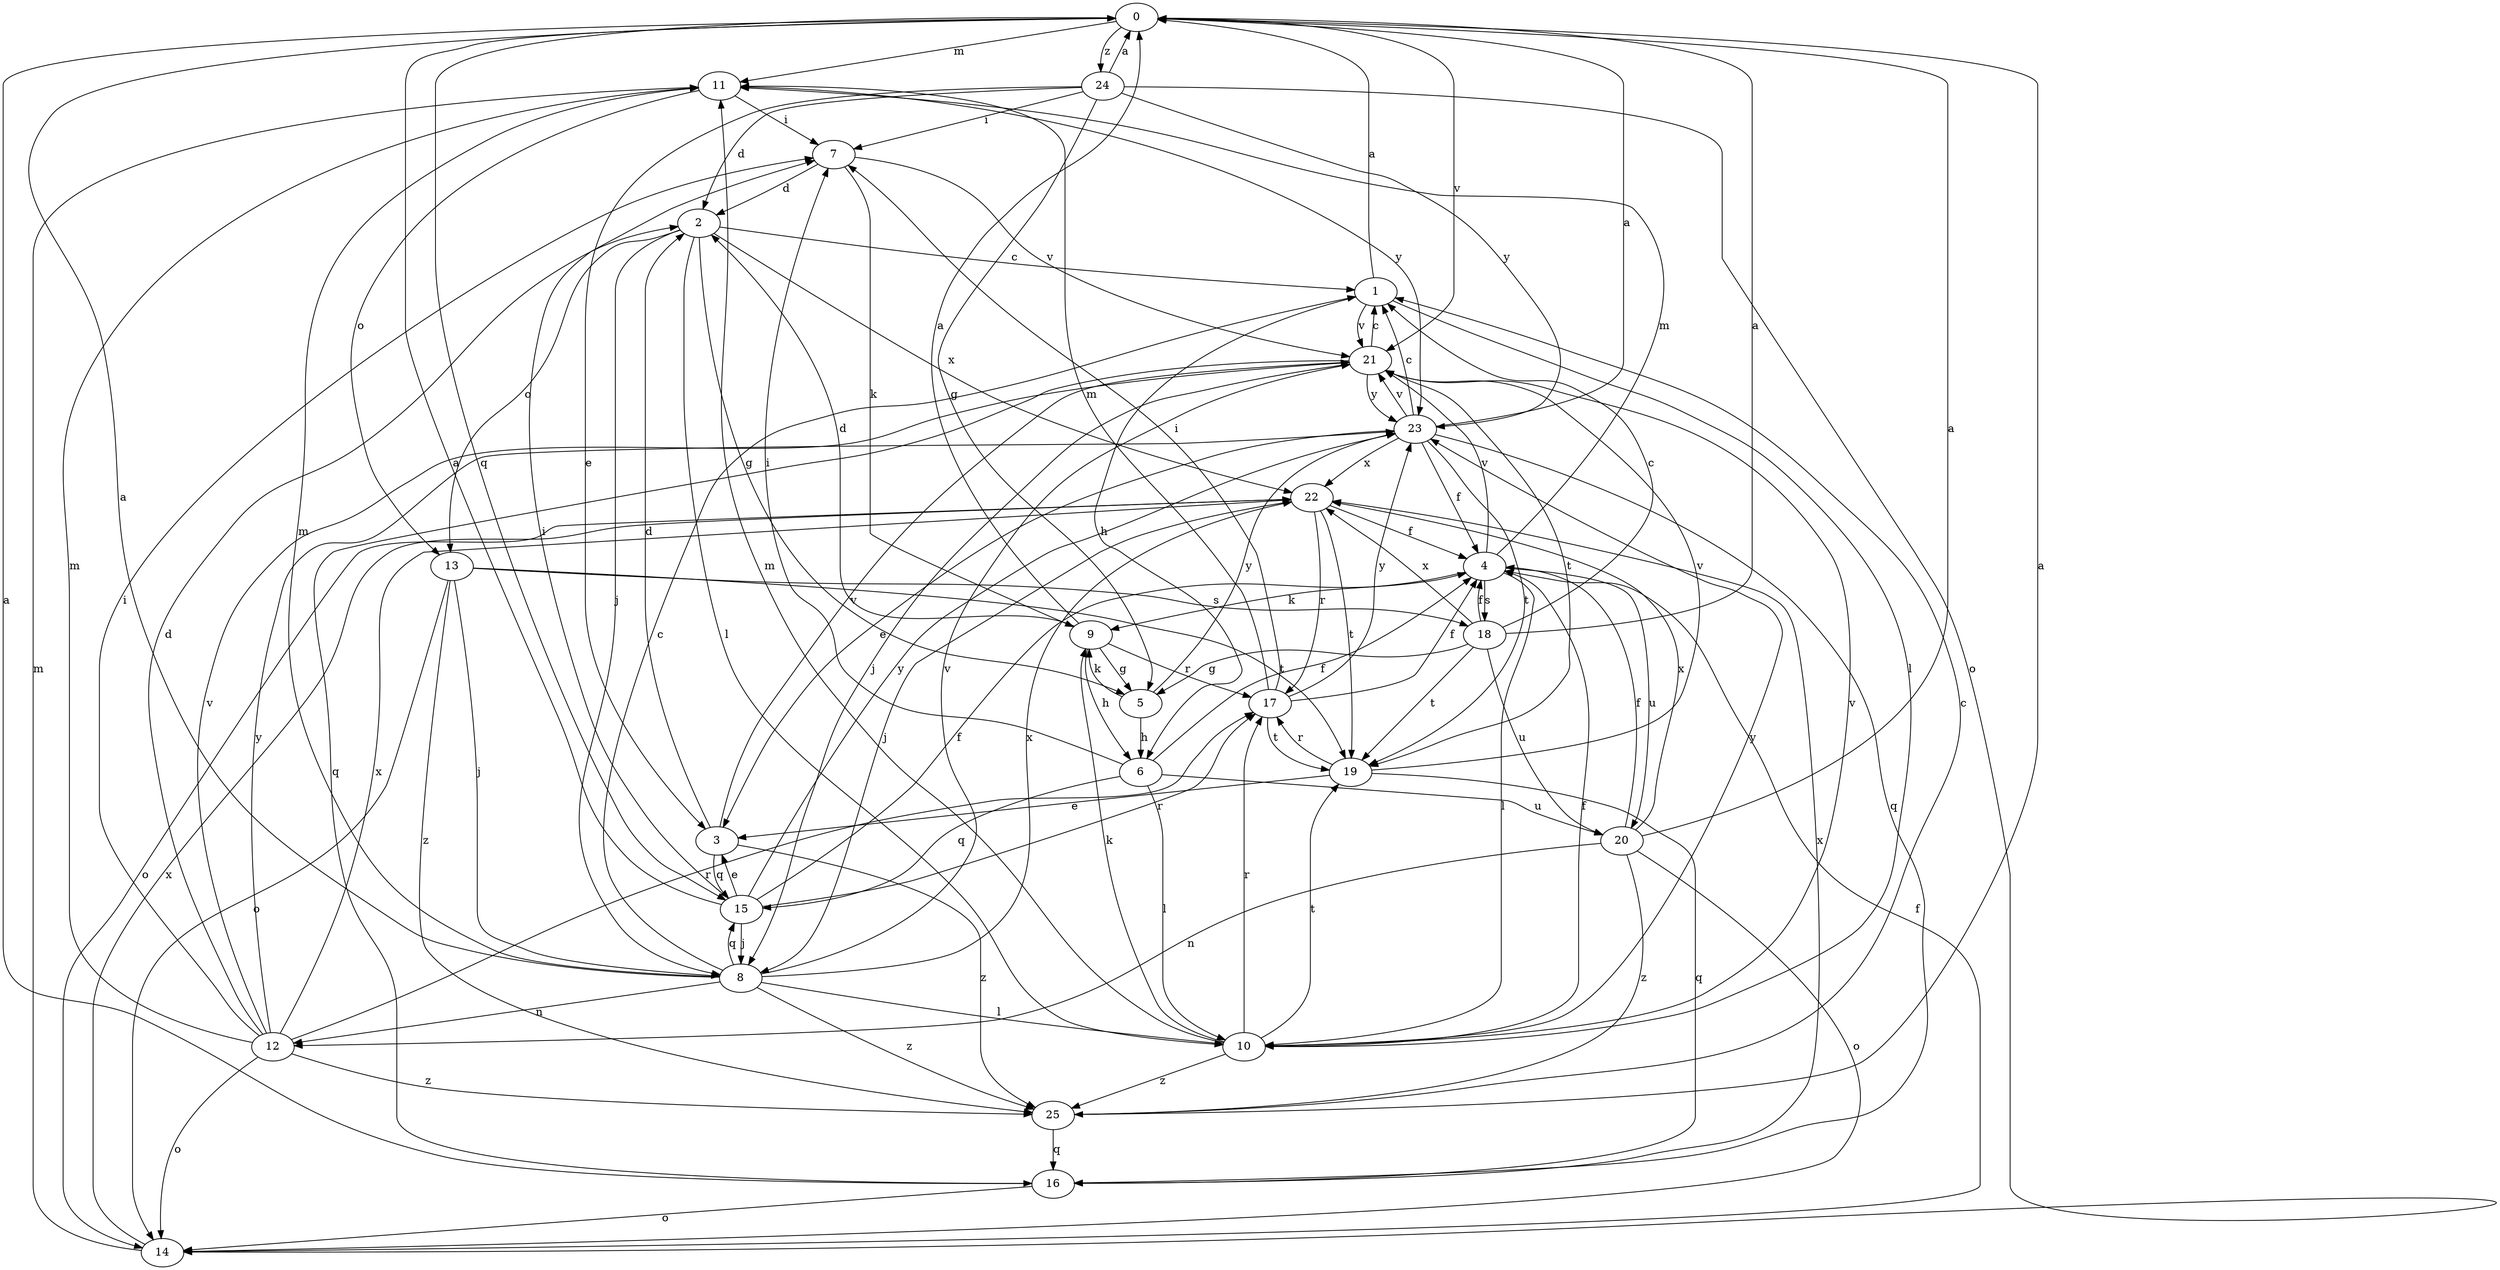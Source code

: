 strict digraph  {
0;
1;
2;
3;
4;
5;
6;
7;
8;
9;
10;
11;
12;
13;
14;
15;
16;
17;
18;
19;
20;
21;
22;
23;
24;
25;
0 -> 11  [label=m];
0 -> 15  [label=q];
0 -> 21  [label=v];
0 -> 24  [label=z];
1 -> 0  [label=a];
1 -> 6  [label=h];
1 -> 10  [label=l];
1 -> 21  [label=v];
2 -> 1  [label=c];
2 -> 5  [label=g];
2 -> 8  [label=j];
2 -> 10  [label=l];
2 -> 13  [label=o];
2 -> 22  [label=x];
3 -> 2  [label=d];
3 -> 15  [label=q];
3 -> 21  [label=v];
3 -> 25  [label=z];
4 -> 9  [label=k];
4 -> 10  [label=l];
4 -> 11  [label=m];
4 -> 18  [label=s];
4 -> 20  [label=u];
4 -> 21  [label=v];
5 -> 6  [label=h];
5 -> 9  [label=k];
5 -> 23  [label=y];
6 -> 4  [label=f];
6 -> 7  [label=i];
6 -> 10  [label=l];
6 -> 15  [label=q];
6 -> 20  [label=u];
7 -> 2  [label=d];
7 -> 9  [label=k];
7 -> 21  [label=v];
8 -> 0  [label=a];
8 -> 1  [label=c];
8 -> 10  [label=l];
8 -> 11  [label=m];
8 -> 12  [label=n];
8 -> 15  [label=q];
8 -> 21  [label=v];
8 -> 22  [label=x];
8 -> 25  [label=z];
9 -> 0  [label=a];
9 -> 2  [label=d];
9 -> 5  [label=g];
9 -> 6  [label=h];
9 -> 17  [label=r];
10 -> 4  [label=f];
10 -> 9  [label=k];
10 -> 11  [label=m];
10 -> 17  [label=r];
10 -> 19  [label=t];
10 -> 21  [label=v];
10 -> 23  [label=y];
10 -> 25  [label=z];
11 -> 7  [label=i];
11 -> 13  [label=o];
11 -> 23  [label=y];
12 -> 2  [label=d];
12 -> 7  [label=i];
12 -> 11  [label=m];
12 -> 14  [label=o];
12 -> 17  [label=r];
12 -> 21  [label=v];
12 -> 22  [label=x];
12 -> 23  [label=y];
12 -> 25  [label=z];
13 -> 8  [label=j];
13 -> 14  [label=o];
13 -> 18  [label=s];
13 -> 19  [label=t];
13 -> 25  [label=z];
14 -> 4  [label=f];
14 -> 11  [label=m];
14 -> 22  [label=x];
15 -> 0  [label=a];
15 -> 3  [label=e];
15 -> 4  [label=f];
15 -> 7  [label=i];
15 -> 8  [label=j];
15 -> 17  [label=r];
15 -> 23  [label=y];
16 -> 0  [label=a];
16 -> 14  [label=o];
16 -> 22  [label=x];
17 -> 4  [label=f];
17 -> 7  [label=i];
17 -> 11  [label=m];
17 -> 19  [label=t];
17 -> 23  [label=y];
18 -> 0  [label=a];
18 -> 1  [label=c];
18 -> 4  [label=f];
18 -> 5  [label=g];
18 -> 19  [label=t];
18 -> 20  [label=u];
18 -> 22  [label=x];
19 -> 3  [label=e];
19 -> 16  [label=q];
19 -> 17  [label=r];
19 -> 21  [label=v];
20 -> 0  [label=a];
20 -> 4  [label=f];
20 -> 12  [label=n];
20 -> 14  [label=o];
20 -> 22  [label=x];
20 -> 25  [label=z];
21 -> 1  [label=c];
21 -> 8  [label=j];
21 -> 16  [label=q];
21 -> 19  [label=t];
21 -> 23  [label=y];
22 -> 4  [label=f];
22 -> 8  [label=j];
22 -> 14  [label=o];
22 -> 17  [label=r];
22 -> 19  [label=t];
23 -> 0  [label=a];
23 -> 1  [label=c];
23 -> 3  [label=e];
23 -> 4  [label=f];
23 -> 16  [label=q];
23 -> 19  [label=t];
23 -> 21  [label=v];
23 -> 22  [label=x];
24 -> 0  [label=a];
24 -> 2  [label=d];
24 -> 3  [label=e];
24 -> 5  [label=g];
24 -> 7  [label=i];
24 -> 14  [label=o];
24 -> 23  [label=y];
25 -> 0  [label=a];
25 -> 1  [label=c];
25 -> 16  [label=q];
}

